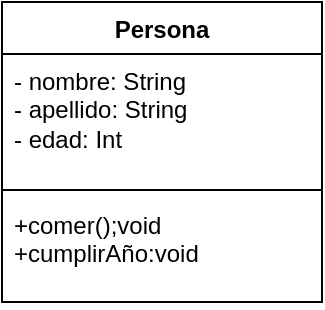 <mxfile version="22.0.8" type="device">
  <diagram name="Página-1" id="dNVNUwCBQQ5xVrcDa9XC">
    <mxGraphModel dx="880" dy="1645" grid="1" gridSize="10" guides="1" tooltips="1" connect="1" arrows="1" fold="1" page="1" pageScale="1" pageWidth="827" pageHeight="1169" math="0" shadow="0">
      <root>
        <mxCell id="0" />
        <mxCell id="1" parent="0" />
        <mxCell id="59kIxi5zowcOx0VYuSWu-13" value="Persona" style="swimlane;fontStyle=1;align=center;verticalAlign=top;childLayout=stackLayout;horizontal=1;startSize=26;horizontalStack=0;resizeParent=1;resizeParentMax=0;resizeLast=0;collapsible=1;marginBottom=0;whiteSpace=wrap;html=1;" vertex="1" parent="1">
          <mxGeometry x="20" y="-1140" width="160" height="150" as="geometry" />
        </mxCell>
        <mxCell id="59kIxi5zowcOx0VYuSWu-14" value="- nombre: String&lt;br style=&quot;border-color: var(--border-color);&quot;&gt;- apellido: String&lt;br style=&quot;border-color: var(--border-color);&quot;&gt;- edad: Int" style="text;strokeColor=none;fillColor=none;align=left;verticalAlign=top;spacingLeft=4;spacingRight=4;overflow=hidden;rotatable=0;points=[[0,0.5],[1,0.5]];portConstraint=eastwest;whiteSpace=wrap;html=1;" vertex="1" parent="59kIxi5zowcOx0VYuSWu-13">
          <mxGeometry y="26" width="160" height="64" as="geometry" />
        </mxCell>
        <mxCell id="59kIxi5zowcOx0VYuSWu-15" value="" style="line;strokeWidth=1;fillColor=none;align=left;verticalAlign=middle;spacingTop=-1;spacingLeft=3;spacingRight=3;rotatable=0;labelPosition=right;points=[];portConstraint=eastwest;strokeColor=inherit;" vertex="1" parent="59kIxi5zowcOx0VYuSWu-13">
          <mxGeometry y="90" width="160" height="8" as="geometry" />
        </mxCell>
        <mxCell id="59kIxi5zowcOx0VYuSWu-16" value="+comer();void&lt;br&gt;+cumplirAño:void" style="text;strokeColor=none;fillColor=none;align=left;verticalAlign=top;spacingLeft=4;spacingRight=4;overflow=hidden;rotatable=0;points=[[0,0.5],[1,0.5]];portConstraint=eastwest;whiteSpace=wrap;html=1;" vertex="1" parent="59kIxi5zowcOx0VYuSWu-13">
          <mxGeometry y="98" width="160" height="52" as="geometry" />
        </mxCell>
      </root>
    </mxGraphModel>
  </diagram>
</mxfile>
